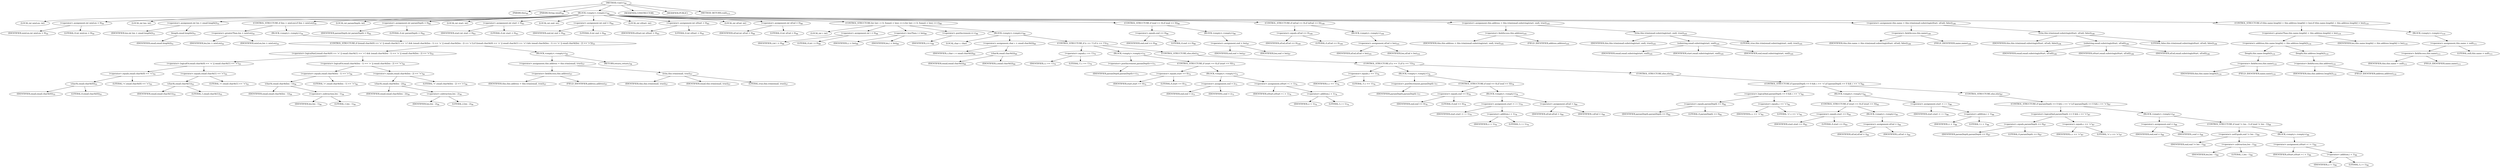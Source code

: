digraph "&lt;init&gt;" {  
"46" [label = <(METHOD,&lt;init&gt;)<SUB>49</SUB>> ]
"4" [label = <(PARAM,this)<SUB>49</SUB>> ]
"47" [label = <(PARAM,String email)<SUB>49</SUB>> ]
"48" [label = <(BLOCK,&lt;empty&gt;,&lt;empty&gt;)<SUB>49</SUB>> ]
"49" [label = <(LOCAL,int minLen: int)> ]
"50" [label = <(&lt;operator&gt;.assignment,int minLen = 9)<SUB>50</SUB>> ]
"51" [label = <(IDENTIFIER,minLen,int minLen = 9)<SUB>50</SUB>> ]
"52" [label = <(LITERAL,9,int minLen = 9)<SUB>50</SUB>> ]
"53" [label = <(LOCAL,int len: int)> ]
"54" [label = <(&lt;operator&gt;.assignment,int len = email.length())<SUB>51</SUB>> ]
"55" [label = <(IDENTIFIER,len,int len = email.length())<SUB>51</SUB>> ]
"56" [label = <(length,email.length())<SUB>51</SUB>> ]
"57" [label = <(IDENTIFIER,email,email.length())<SUB>51</SUB>> ]
"58" [label = <(CONTROL_STRUCTURE,if (len &gt; minLen),if (len &gt; minLen))<SUB>54</SUB>> ]
"59" [label = <(&lt;operator&gt;.greaterThan,len &gt; minLen)<SUB>54</SUB>> ]
"60" [label = <(IDENTIFIER,len,len &gt; minLen)<SUB>54</SUB>> ]
"61" [label = <(IDENTIFIER,minLen,len &gt; minLen)<SUB>54</SUB>> ]
"62" [label = <(BLOCK,&lt;empty&gt;,&lt;empty&gt;)<SUB>54</SUB>> ]
"63" [label = <(CONTROL_STRUCTURE,if ((email.charAt(0) == '&lt;' || email.charAt(1) == '&lt;') &amp;&amp; (email.charAt(len - 1) == '&gt;' || email.charAt(len - 2) == '&gt;')),if ((email.charAt(0) == '&lt;' || email.charAt(1) == '&lt;') &amp;&amp; (email.charAt(len - 1) == '&gt;' || email.charAt(len - 2) == '&gt;')))<SUB>55</SUB>> ]
"64" [label = <(&lt;operator&gt;.logicalAnd,(email.charAt(0) == '&lt;' || email.charAt(1) == '&lt;') &amp;&amp; (email.charAt(len - 1) == '&gt;' || email.charAt(len - 2) == '&gt;'))<SUB>55</SUB>> ]
"65" [label = <(&lt;operator&gt;.logicalOr,email.charAt(0) == '&lt;' || email.charAt(1) == '&lt;')<SUB>55</SUB>> ]
"66" [label = <(&lt;operator&gt;.equals,email.charAt(0) == '&lt;')<SUB>55</SUB>> ]
"67" [label = <(charAt,email.charAt(0))<SUB>55</SUB>> ]
"68" [label = <(IDENTIFIER,email,email.charAt(0))<SUB>55</SUB>> ]
"69" [label = <(LITERAL,0,email.charAt(0))<SUB>55</SUB>> ]
"70" [label = <(LITERAL,'&lt;',email.charAt(0) == '&lt;')<SUB>55</SUB>> ]
"71" [label = <(&lt;operator&gt;.equals,email.charAt(1) == '&lt;')<SUB>55</SUB>> ]
"72" [label = <(charAt,email.charAt(1))<SUB>55</SUB>> ]
"73" [label = <(IDENTIFIER,email,email.charAt(1))<SUB>55</SUB>> ]
"74" [label = <(LITERAL,1,email.charAt(1))<SUB>55</SUB>> ]
"75" [label = <(LITERAL,'&lt;',email.charAt(1) == '&lt;')<SUB>55</SUB>> ]
"76" [label = <(&lt;operator&gt;.logicalOr,email.charAt(len - 1) == '&gt;' || email.charAt(len - 2) == '&gt;')<SUB>56</SUB>> ]
"77" [label = <(&lt;operator&gt;.equals,email.charAt(len - 1) == '&gt;')<SUB>56</SUB>> ]
"78" [label = <(charAt,email.charAt(len - 1))<SUB>56</SUB>> ]
"79" [label = <(IDENTIFIER,email,email.charAt(len - 1))<SUB>56</SUB>> ]
"80" [label = <(&lt;operator&gt;.subtraction,len - 1)<SUB>56</SUB>> ]
"81" [label = <(IDENTIFIER,len,len - 1)<SUB>56</SUB>> ]
"82" [label = <(LITERAL,1,len - 1)<SUB>56</SUB>> ]
"83" [label = <(LITERAL,'&gt;',email.charAt(len - 1) == '&gt;')<SUB>56</SUB>> ]
"84" [label = <(&lt;operator&gt;.equals,email.charAt(len - 2) == '&gt;')<SUB>56</SUB>> ]
"85" [label = <(charAt,email.charAt(len - 2))<SUB>56</SUB>> ]
"86" [label = <(IDENTIFIER,email,email.charAt(len - 2))<SUB>56</SUB>> ]
"87" [label = <(&lt;operator&gt;.subtraction,len - 2)<SUB>56</SUB>> ]
"88" [label = <(IDENTIFIER,len,len - 2)<SUB>56</SUB>> ]
"89" [label = <(LITERAL,2,len - 2)<SUB>56</SUB>> ]
"90" [label = <(LITERAL,'&gt;',email.charAt(len - 2) == '&gt;')<SUB>56</SUB>> ]
"91" [label = <(BLOCK,&lt;empty&gt;,&lt;empty&gt;)<SUB>56</SUB>> ]
"92" [label = <(&lt;operator&gt;.assignment,this.address = this.trim(email, true))<SUB>57</SUB>> ]
"93" [label = <(&lt;operator&gt;.fieldAccess,this.address)<SUB>57</SUB>> ]
"3" [label = <(IDENTIFIER,this,this.address = this.trim(email, true))<SUB>57</SUB>> ]
"94" [label = <(FIELD_IDENTIFIER,address,address)<SUB>57</SUB>> ]
"95" [label = <(trim,this.trim(email, true))<SUB>57</SUB>> ]
"5" [label = <(IDENTIFIER,this,this.trim(email, true))<SUB>57</SUB>> ]
"96" [label = <(IDENTIFIER,email,this.trim(email, true))<SUB>57</SUB>> ]
"97" [label = <(LITERAL,true,this.trim(email, true))<SUB>57</SUB>> ]
"98" [label = <(RETURN,return;,return;)<SUB>58</SUB>> ]
"99" [label = <(LOCAL,int paramDepth: int)> ]
"100" [label = <(&lt;operator&gt;.assignment,int paramDepth = 0)<SUB>62</SUB>> ]
"101" [label = <(IDENTIFIER,paramDepth,int paramDepth = 0)<SUB>62</SUB>> ]
"102" [label = <(LITERAL,0,int paramDepth = 0)<SUB>62</SUB>> ]
"103" [label = <(LOCAL,int start: int)> ]
"104" [label = <(&lt;operator&gt;.assignment,int start = 0)<SUB>63</SUB>> ]
"105" [label = <(IDENTIFIER,start,int start = 0)<SUB>63</SUB>> ]
"106" [label = <(LITERAL,0,int start = 0)<SUB>63</SUB>> ]
"107" [label = <(LOCAL,int end: int)> ]
"108" [label = <(&lt;operator&gt;.assignment,int end = 0)<SUB>64</SUB>> ]
"109" [label = <(IDENTIFIER,end,int end = 0)<SUB>64</SUB>> ]
"110" [label = <(LITERAL,0,int end = 0)<SUB>64</SUB>> ]
"111" [label = <(LOCAL,int nStart: int)> ]
"112" [label = <(&lt;operator&gt;.assignment,int nStart = 0)<SUB>65</SUB>> ]
"113" [label = <(IDENTIFIER,nStart,int nStart = 0)<SUB>65</SUB>> ]
"114" [label = <(LITERAL,0,int nStart = 0)<SUB>65</SUB>> ]
"115" [label = <(LOCAL,int nEnd: int)> ]
"116" [label = <(&lt;operator&gt;.assignment,int nEnd = 0)<SUB>66</SUB>> ]
"117" [label = <(IDENTIFIER,nEnd,int nEnd = 0)<SUB>66</SUB>> ]
"118" [label = <(LITERAL,0,int nEnd = 0)<SUB>66</SUB>> ]
"119" [label = <(CONTROL_STRUCTURE,for (int i = 0; Some(i &lt; len); i++),for (int i = 0; Some(i &lt; len); i++))<SUB>68</SUB>> ]
"120" [label = <(LOCAL,int i: int)> ]
"121" [label = <(&lt;operator&gt;.assignment,int i = 0)<SUB>68</SUB>> ]
"122" [label = <(IDENTIFIER,i,int i = 0)<SUB>68</SUB>> ]
"123" [label = <(LITERAL,0,int i = 0)<SUB>68</SUB>> ]
"124" [label = <(&lt;operator&gt;.lessThan,i &lt; len)<SUB>68</SUB>> ]
"125" [label = <(IDENTIFIER,i,i &lt; len)<SUB>68</SUB>> ]
"126" [label = <(IDENTIFIER,len,i &lt; len)<SUB>68</SUB>> ]
"127" [label = <(&lt;operator&gt;.postIncrement,i++)<SUB>68</SUB>> ]
"128" [label = <(IDENTIFIER,i,i++)<SUB>68</SUB>> ]
"129" [label = <(BLOCK,&lt;empty&gt;,&lt;empty&gt;)<SUB>68</SUB>> ]
"130" [label = <(LOCAL,char c: char)> ]
"131" [label = <(&lt;operator&gt;.assignment,char c = email.charAt(i))<SUB>69</SUB>> ]
"132" [label = <(IDENTIFIER,c,char c = email.charAt(i))<SUB>69</SUB>> ]
"133" [label = <(charAt,email.charAt(i))<SUB>69</SUB>> ]
"134" [label = <(IDENTIFIER,email,email.charAt(i))<SUB>69</SUB>> ]
"135" [label = <(IDENTIFIER,i,email.charAt(i))<SUB>69</SUB>> ]
"136" [label = <(CONTROL_STRUCTURE,if (c == '('),if (c == '('))<SUB>70</SUB>> ]
"137" [label = <(&lt;operator&gt;.equals,c == '(')<SUB>70</SUB>> ]
"138" [label = <(IDENTIFIER,c,c == '(')<SUB>70</SUB>> ]
"139" [label = <(LITERAL,'(',c == '(')<SUB>70</SUB>> ]
"140" [label = <(BLOCK,&lt;empty&gt;,&lt;empty&gt;)<SUB>70</SUB>> ]
"141" [label = <(&lt;operator&gt;.postIncrement,paramDepth++)<SUB>71</SUB>> ]
"142" [label = <(IDENTIFIER,paramDepth,paramDepth++)<SUB>71</SUB>> ]
"143" [label = <(CONTROL_STRUCTURE,if (start == 0),if (start == 0))<SUB>72</SUB>> ]
"144" [label = <(&lt;operator&gt;.equals,start == 0)<SUB>72</SUB>> ]
"145" [label = <(IDENTIFIER,start,start == 0)<SUB>72</SUB>> ]
"146" [label = <(LITERAL,0,start == 0)<SUB>72</SUB>> ]
"147" [label = <(BLOCK,&lt;empty&gt;,&lt;empty&gt;)<SUB>72</SUB>> ]
"148" [label = <(&lt;operator&gt;.assignment,end = i)<SUB>73</SUB>> ]
"149" [label = <(IDENTIFIER,end,end = i)<SUB>73</SUB>> ]
"150" [label = <(IDENTIFIER,i,end = i)<SUB>73</SUB>> ]
"151" [label = <(&lt;operator&gt;.assignment,nStart = i + 1)<SUB>74</SUB>> ]
"152" [label = <(IDENTIFIER,nStart,nStart = i + 1)<SUB>74</SUB>> ]
"153" [label = <(&lt;operator&gt;.addition,i + 1)<SUB>74</SUB>> ]
"154" [label = <(IDENTIFIER,i,i + 1)<SUB>74</SUB>> ]
"155" [label = <(LITERAL,1,i + 1)<SUB>74</SUB>> ]
"156" [label = <(CONTROL_STRUCTURE,else,else)<SUB>76</SUB>> ]
"157" [label = <(CONTROL_STRUCTURE,if (c == ')'),if (c == ')'))<SUB>76</SUB>> ]
"158" [label = <(&lt;operator&gt;.equals,c == ')')<SUB>76</SUB>> ]
"159" [label = <(IDENTIFIER,c,c == ')')<SUB>76</SUB>> ]
"160" [label = <(LITERAL,')',c == ')')<SUB>76</SUB>> ]
"161" [label = <(BLOCK,&lt;empty&gt;,&lt;empty&gt;)<SUB>76</SUB>> ]
"162" [label = <(&lt;operator&gt;.postDecrement,paramDepth--)<SUB>77</SUB>> ]
"163" [label = <(IDENTIFIER,paramDepth,paramDepth--)<SUB>77</SUB>> ]
"164" [label = <(CONTROL_STRUCTURE,if (end == 0),if (end == 0))<SUB>78</SUB>> ]
"165" [label = <(&lt;operator&gt;.equals,end == 0)<SUB>78</SUB>> ]
"166" [label = <(IDENTIFIER,end,end == 0)<SUB>78</SUB>> ]
"167" [label = <(LITERAL,0,end == 0)<SUB>78</SUB>> ]
"168" [label = <(BLOCK,&lt;empty&gt;,&lt;empty&gt;)<SUB>78</SUB>> ]
"169" [label = <(&lt;operator&gt;.assignment,start = i + 1)<SUB>79</SUB>> ]
"170" [label = <(IDENTIFIER,start,start = i + 1)<SUB>79</SUB>> ]
"171" [label = <(&lt;operator&gt;.addition,i + 1)<SUB>79</SUB>> ]
"172" [label = <(IDENTIFIER,i,i + 1)<SUB>79</SUB>> ]
"173" [label = <(LITERAL,1,i + 1)<SUB>79</SUB>> ]
"174" [label = <(&lt;operator&gt;.assignment,nEnd = i)<SUB>80</SUB>> ]
"175" [label = <(IDENTIFIER,nEnd,nEnd = i)<SUB>80</SUB>> ]
"176" [label = <(IDENTIFIER,i,nEnd = i)<SUB>80</SUB>> ]
"177" [label = <(CONTROL_STRUCTURE,else,else)<SUB>82</SUB>> ]
"178" [label = <(CONTROL_STRUCTURE,if (paramDepth == 0 &amp;&amp; c == '&lt;'),if (paramDepth == 0 &amp;&amp; c == '&lt;'))<SUB>82</SUB>> ]
"179" [label = <(&lt;operator&gt;.logicalAnd,paramDepth == 0 &amp;&amp; c == '&lt;')<SUB>82</SUB>> ]
"180" [label = <(&lt;operator&gt;.equals,paramDepth == 0)<SUB>82</SUB>> ]
"181" [label = <(IDENTIFIER,paramDepth,paramDepth == 0)<SUB>82</SUB>> ]
"182" [label = <(LITERAL,0,paramDepth == 0)<SUB>82</SUB>> ]
"183" [label = <(&lt;operator&gt;.equals,c == '&lt;')<SUB>82</SUB>> ]
"184" [label = <(IDENTIFIER,c,c == '&lt;')<SUB>82</SUB>> ]
"185" [label = <(LITERAL,'&lt;',c == '&lt;')<SUB>82</SUB>> ]
"186" [label = <(BLOCK,&lt;empty&gt;,&lt;empty&gt;)<SUB>82</SUB>> ]
"187" [label = <(CONTROL_STRUCTURE,if (start == 0),if (start == 0))<SUB>83</SUB>> ]
"188" [label = <(&lt;operator&gt;.equals,start == 0)<SUB>83</SUB>> ]
"189" [label = <(IDENTIFIER,start,start == 0)<SUB>83</SUB>> ]
"190" [label = <(LITERAL,0,start == 0)<SUB>83</SUB>> ]
"191" [label = <(BLOCK,&lt;empty&gt;,&lt;empty&gt;)<SUB>83</SUB>> ]
"192" [label = <(&lt;operator&gt;.assignment,nEnd = i)<SUB>84</SUB>> ]
"193" [label = <(IDENTIFIER,nEnd,nEnd = i)<SUB>84</SUB>> ]
"194" [label = <(IDENTIFIER,i,nEnd = i)<SUB>84</SUB>> ]
"195" [label = <(&lt;operator&gt;.assignment,start = i + 1)<SUB>86</SUB>> ]
"196" [label = <(IDENTIFIER,start,start = i + 1)<SUB>86</SUB>> ]
"197" [label = <(&lt;operator&gt;.addition,i + 1)<SUB>86</SUB>> ]
"198" [label = <(IDENTIFIER,i,i + 1)<SUB>86</SUB>> ]
"199" [label = <(LITERAL,1,i + 1)<SUB>86</SUB>> ]
"200" [label = <(CONTROL_STRUCTURE,else,else)<SUB>87</SUB>> ]
"201" [label = <(CONTROL_STRUCTURE,if (paramDepth == 0 &amp;&amp; c == '&gt;'),if (paramDepth == 0 &amp;&amp; c == '&gt;'))<SUB>87</SUB>> ]
"202" [label = <(&lt;operator&gt;.logicalAnd,paramDepth == 0 &amp;&amp; c == '&gt;')<SUB>87</SUB>> ]
"203" [label = <(&lt;operator&gt;.equals,paramDepth == 0)<SUB>87</SUB>> ]
"204" [label = <(IDENTIFIER,paramDepth,paramDepth == 0)<SUB>87</SUB>> ]
"205" [label = <(LITERAL,0,paramDepth == 0)<SUB>87</SUB>> ]
"206" [label = <(&lt;operator&gt;.equals,c == '&gt;')<SUB>87</SUB>> ]
"207" [label = <(IDENTIFIER,c,c == '&gt;')<SUB>87</SUB>> ]
"208" [label = <(LITERAL,'&gt;',c == '&gt;')<SUB>87</SUB>> ]
"209" [label = <(BLOCK,&lt;empty&gt;,&lt;empty&gt;)<SUB>87</SUB>> ]
"210" [label = <(&lt;operator&gt;.assignment,end = i)<SUB>88</SUB>> ]
"211" [label = <(IDENTIFIER,end,end = i)<SUB>88</SUB>> ]
"212" [label = <(IDENTIFIER,i,end = i)<SUB>88</SUB>> ]
"213" [label = <(CONTROL_STRUCTURE,if (end != len - 1),if (end != len - 1))<SUB>89</SUB>> ]
"214" [label = <(&lt;operator&gt;.notEquals,end != len - 1)<SUB>89</SUB>> ]
"215" [label = <(IDENTIFIER,end,end != len - 1)<SUB>89</SUB>> ]
"216" [label = <(&lt;operator&gt;.subtraction,len - 1)<SUB>89</SUB>> ]
"217" [label = <(IDENTIFIER,len,len - 1)<SUB>89</SUB>> ]
"218" [label = <(LITERAL,1,len - 1)<SUB>89</SUB>> ]
"219" [label = <(BLOCK,&lt;empty&gt;,&lt;empty&gt;)<SUB>89</SUB>> ]
"220" [label = <(&lt;operator&gt;.assignment,nStart = i + 1)<SUB>90</SUB>> ]
"221" [label = <(IDENTIFIER,nStart,nStart = i + 1)<SUB>90</SUB>> ]
"222" [label = <(&lt;operator&gt;.addition,i + 1)<SUB>90</SUB>> ]
"223" [label = <(IDENTIFIER,i,i + 1)<SUB>90</SUB>> ]
"224" [label = <(LITERAL,1,i + 1)<SUB>90</SUB>> ]
"225" [label = <(CONTROL_STRUCTURE,if (end == 0),if (end == 0))<SUB>96</SUB>> ]
"226" [label = <(&lt;operator&gt;.equals,end == 0)<SUB>96</SUB>> ]
"227" [label = <(IDENTIFIER,end,end == 0)<SUB>96</SUB>> ]
"228" [label = <(LITERAL,0,end == 0)<SUB>96</SUB>> ]
"229" [label = <(BLOCK,&lt;empty&gt;,&lt;empty&gt;)<SUB>96</SUB>> ]
"230" [label = <(&lt;operator&gt;.assignment,end = len)<SUB>97</SUB>> ]
"231" [label = <(IDENTIFIER,end,end = len)<SUB>97</SUB>> ]
"232" [label = <(IDENTIFIER,len,end = len)<SUB>97</SUB>> ]
"233" [label = <(CONTROL_STRUCTURE,if (nEnd == 0),if (nEnd == 0))<SUB>100</SUB>> ]
"234" [label = <(&lt;operator&gt;.equals,nEnd == 0)<SUB>100</SUB>> ]
"235" [label = <(IDENTIFIER,nEnd,nEnd == 0)<SUB>100</SUB>> ]
"236" [label = <(LITERAL,0,nEnd == 0)<SUB>100</SUB>> ]
"237" [label = <(BLOCK,&lt;empty&gt;,&lt;empty&gt;)<SUB>100</SUB>> ]
"238" [label = <(&lt;operator&gt;.assignment,nEnd = len)<SUB>101</SUB>> ]
"239" [label = <(IDENTIFIER,nEnd,nEnd = len)<SUB>101</SUB>> ]
"240" [label = <(IDENTIFIER,len,nEnd = len)<SUB>101</SUB>> ]
"241" [label = <(&lt;operator&gt;.assignment,this.address = this.trim(email.substring(start, end), true))<SUB>105</SUB>> ]
"242" [label = <(&lt;operator&gt;.fieldAccess,this.address)<SUB>105</SUB>> ]
"6" [label = <(IDENTIFIER,this,this.address = this.trim(email.substring(start, end), true))<SUB>105</SUB>> ]
"243" [label = <(FIELD_IDENTIFIER,address,address)<SUB>105</SUB>> ]
"244" [label = <(trim,this.trim(email.substring(start, end), true))<SUB>105</SUB>> ]
"7" [label = <(IDENTIFIER,this,this.trim(email.substring(start, end), true))<SUB>105</SUB>> ]
"245" [label = <(substring,email.substring(start, end))<SUB>105</SUB>> ]
"246" [label = <(IDENTIFIER,email,email.substring(start, end))<SUB>105</SUB>> ]
"247" [label = <(IDENTIFIER,start,email.substring(start, end))<SUB>105</SUB>> ]
"248" [label = <(IDENTIFIER,end,email.substring(start, end))<SUB>105</SUB>> ]
"249" [label = <(LITERAL,true,this.trim(email.substring(start, end), true))<SUB>105</SUB>> ]
"250" [label = <(&lt;operator&gt;.assignment,this.name = this.trim(email.substring(nStart, nEnd), false))<SUB>106</SUB>> ]
"251" [label = <(&lt;operator&gt;.fieldAccess,this.name)<SUB>106</SUB>> ]
"8" [label = <(IDENTIFIER,this,this.name = this.trim(email.substring(nStart, nEnd), false))<SUB>106</SUB>> ]
"252" [label = <(FIELD_IDENTIFIER,name,name)<SUB>106</SUB>> ]
"253" [label = <(trim,this.trim(email.substring(nStart, nEnd), false))<SUB>106</SUB>> ]
"9" [label = <(IDENTIFIER,this,this.trim(email.substring(nStart, nEnd), false))<SUB>106</SUB>> ]
"254" [label = <(substring,email.substring(nStart, nEnd))<SUB>106</SUB>> ]
"255" [label = <(IDENTIFIER,email,email.substring(nStart, nEnd))<SUB>106</SUB>> ]
"256" [label = <(IDENTIFIER,nStart,email.substring(nStart, nEnd))<SUB>106</SUB>> ]
"257" [label = <(IDENTIFIER,nEnd,email.substring(nStart, nEnd))<SUB>106</SUB>> ]
"258" [label = <(LITERAL,false,this.trim(email.substring(nStart, nEnd), false))<SUB>106</SUB>> ]
"259" [label = <(CONTROL_STRUCTURE,if (this.name.length() + this.address.length() &gt; len),if (this.name.length() + this.address.length() &gt; len))<SUB>110</SUB>> ]
"260" [label = <(&lt;operator&gt;.greaterThan,this.name.length() + this.address.length() &gt; len)<SUB>110</SUB>> ]
"261" [label = <(&lt;operator&gt;.addition,this.name.length() + this.address.length())<SUB>110</SUB>> ]
"262" [label = <(length,this.name.length())<SUB>110</SUB>> ]
"263" [label = <(&lt;operator&gt;.fieldAccess,this.name)<SUB>110</SUB>> ]
"10" [label = <(IDENTIFIER,this,this.name.length())<SUB>110</SUB>> ]
"264" [label = <(FIELD_IDENTIFIER,name,name)<SUB>110</SUB>> ]
"265" [label = <(length,this.address.length())<SUB>110</SUB>> ]
"266" [label = <(&lt;operator&gt;.fieldAccess,this.address)<SUB>110</SUB>> ]
"11" [label = <(IDENTIFIER,this,this.address.length())<SUB>110</SUB>> ]
"267" [label = <(FIELD_IDENTIFIER,address,address)<SUB>110</SUB>> ]
"268" [label = <(IDENTIFIER,len,this.name.length() + this.address.length() &gt; len)<SUB>110</SUB>> ]
"269" [label = <(BLOCK,&lt;empty&gt;,&lt;empty&gt;)<SUB>110</SUB>> ]
"270" [label = <(&lt;operator&gt;.assignment,this.name = null)<SUB>111</SUB>> ]
"271" [label = <(&lt;operator&gt;.fieldAccess,this.name)<SUB>111</SUB>> ]
"12" [label = <(IDENTIFIER,this,this.name = null)<SUB>111</SUB>> ]
"272" [label = <(FIELD_IDENTIFIER,name,name)<SUB>111</SUB>> ]
"273" [label = <(LITERAL,null,this.name = null)<SUB>111</SUB>> ]
"274" [label = <(MODIFIER,CONSTRUCTOR)> ]
"275" [label = <(MODIFIER,PUBLIC)> ]
"276" [label = <(METHOD_RETURN,void)<SUB>113</SUB>> ]
  "46" -> "4" 
  "46" -> "47" 
  "46" -> "48" 
  "46" -> "274" 
  "46" -> "275" 
  "46" -> "276" 
  "48" -> "49" 
  "48" -> "50" 
  "48" -> "53" 
  "48" -> "54" 
  "48" -> "58" 
  "48" -> "99" 
  "48" -> "100" 
  "48" -> "103" 
  "48" -> "104" 
  "48" -> "107" 
  "48" -> "108" 
  "48" -> "111" 
  "48" -> "112" 
  "48" -> "115" 
  "48" -> "116" 
  "48" -> "119" 
  "48" -> "225" 
  "48" -> "233" 
  "48" -> "241" 
  "48" -> "250" 
  "48" -> "259" 
  "50" -> "51" 
  "50" -> "52" 
  "54" -> "55" 
  "54" -> "56" 
  "56" -> "57" 
  "58" -> "59" 
  "58" -> "62" 
  "59" -> "60" 
  "59" -> "61" 
  "62" -> "63" 
  "63" -> "64" 
  "63" -> "91" 
  "64" -> "65" 
  "64" -> "76" 
  "65" -> "66" 
  "65" -> "71" 
  "66" -> "67" 
  "66" -> "70" 
  "67" -> "68" 
  "67" -> "69" 
  "71" -> "72" 
  "71" -> "75" 
  "72" -> "73" 
  "72" -> "74" 
  "76" -> "77" 
  "76" -> "84" 
  "77" -> "78" 
  "77" -> "83" 
  "78" -> "79" 
  "78" -> "80" 
  "80" -> "81" 
  "80" -> "82" 
  "84" -> "85" 
  "84" -> "90" 
  "85" -> "86" 
  "85" -> "87" 
  "87" -> "88" 
  "87" -> "89" 
  "91" -> "92" 
  "91" -> "98" 
  "92" -> "93" 
  "92" -> "95" 
  "93" -> "3" 
  "93" -> "94" 
  "95" -> "5" 
  "95" -> "96" 
  "95" -> "97" 
  "100" -> "101" 
  "100" -> "102" 
  "104" -> "105" 
  "104" -> "106" 
  "108" -> "109" 
  "108" -> "110" 
  "112" -> "113" 
  "112" -> "114" 
  "116" -> "117" 
  "116" -> "118" 
  "119" -> "120" 
  "119" -> "121" 
  "119" -> "124" 
  "119" -> "127" 
  "119" -> "129" 
  "121" -> "122" 
  "121" -> "123" 
  "124" -> "125" 
  "124" -> "126" 
  "127" -> "128" 
  "129" -> "130" 
  "129" -> "131" 
  "129" -> "136" 
  "131" -> "132" 
  "131" -> "133" 
  "133" -> "134" 
  "133" -> "135" 
  "136" -> "137" 
  "136" -> "140" 
  "136" -> "156" 
  "137" -> "138" 
  "137" -> "139" 
  "140" -> "141" 
  "140" -> "143" 
  "141" -> "142" 
  "143" -> "144" 
  "143" -> "147" 
  "144" -> "145" 
  "144" -> "146" 
  "147" -> "148" 
  "147" -> "151" 
  "148" -> "149" 
  "148" -> "150" 
  "151" -> "152" 
  "151" -> "153" 
  "153" -> "154" 
  "153" -> "155" 
  "156" -> "157" 
  "157" -> "158" 
  "157" -> "161" 
  "157" -> "177" 
  "158" -> "159" 
  "158" -> "160" 
  "161" -> "162" 
  "161" -> "164" 
  "162" -> "163" 
  "164" -> "165" 
  "164" -> "168" 
  "165" -> "166" 
  "165" -> "167" 
  "168" -> "169" 
  "168" -> "174" 
  "169" -> "170" 
  "169" -> "171" 
  "171" -> "172" 
  "171" -> "173" 
  "174" -> "175" 
  "174" -> "176" 
  "177" -> "178" 
  "178" -> "179" 
  "178" -> "186" 
  "178" -> "200" 
  "179" -> "180" 
  "179" -> "183" 
  "180" -> "181" 
  "180" -> "182" 
  "183" -> "184" 
  "183" -> "185" 
  "186" -> "187" 
  "186" -> "195" 
  "187" -> "188" 
  "187" -> "191" 
  "188" -> "189" 
  "188" -> "190" 
  "191" -> "192" 
  "192" -> "193" 
  "192" -> "194" 
  "195" -> "196" 
  "195" -> "197" 
  "197" -> "198" 
  "197" -> "199" 
  "200" -> "201" 
  "201" -> "202" 
  "201" -> "209" 
  "202" -> "203" 
  "202" -> "206" 
  "203" -> "204" 
  "203" -> "205" 
  "206" -> "207" 
  "206" -> "208" 
  "209" -> "210" 
  "209" -> "213" 
  "210" -> "211" 
  "210" -> "212" 
  "213" -> "214" 
  "213" -> "219" 
  "214" -> "215" 
  "214" -> "216" 
  "216" -> "217" 
  "216" -> "218" 
  "219" -> "220" 
  "220" -> "221" 
  "220" -> "222" 
  "222" -> "223" 
  "222" -> "224" 
  "225" -> "226" 
  "225" -> "229" 
  "226" -> "227" 
  "226" -> "228" 
  "229" -> "230" 
  "230" -> "231" 
  "230" -> "232" 
  "233" -> "234" 
  "233" -> "237" 
  "234" -> "235" 
  "234" -> "236" 
  "237" -> "238" 
  "238" -> "239" 
  "238" -> "240" 
  "241" -> "242" 
  "241" -> "244" 
  "242" -> "6" 
  "242" -> "243" 
  "244" -> "7" 
  "244" -> "245" 
  "244" -> "249" 
  "245" -> "246" 
  "245" -> "247" 
  "245" -> "248" 
  "250" -> "251" 
  "250" -> "253" 
  "251" -> "8" 
  "251" -> "252" 
  "253" -> "9" 
  "253" -> "254" 
  "253" -> "258" 
  "254" -> "255" 
  "254" -> "256" 
  "254" -> "257" 
  "259" -> "260" 
  "259" -> "269" 
  "260" -> "261" 
  "260" -> "268" 
  "261" -> "262" 
  "261" -> "265" 
  "262" -> "263" 
  "263" -> "10" 
  "263" -> "264" 
  "265" -> "266" 
  "266" -> "11" 
  "266" -> "267" 
  "269" -> "270" 
  "270" -> "271" 
  "270" -> "273" 
  "271" -> "12" 
  "271" -> "272" 
}

